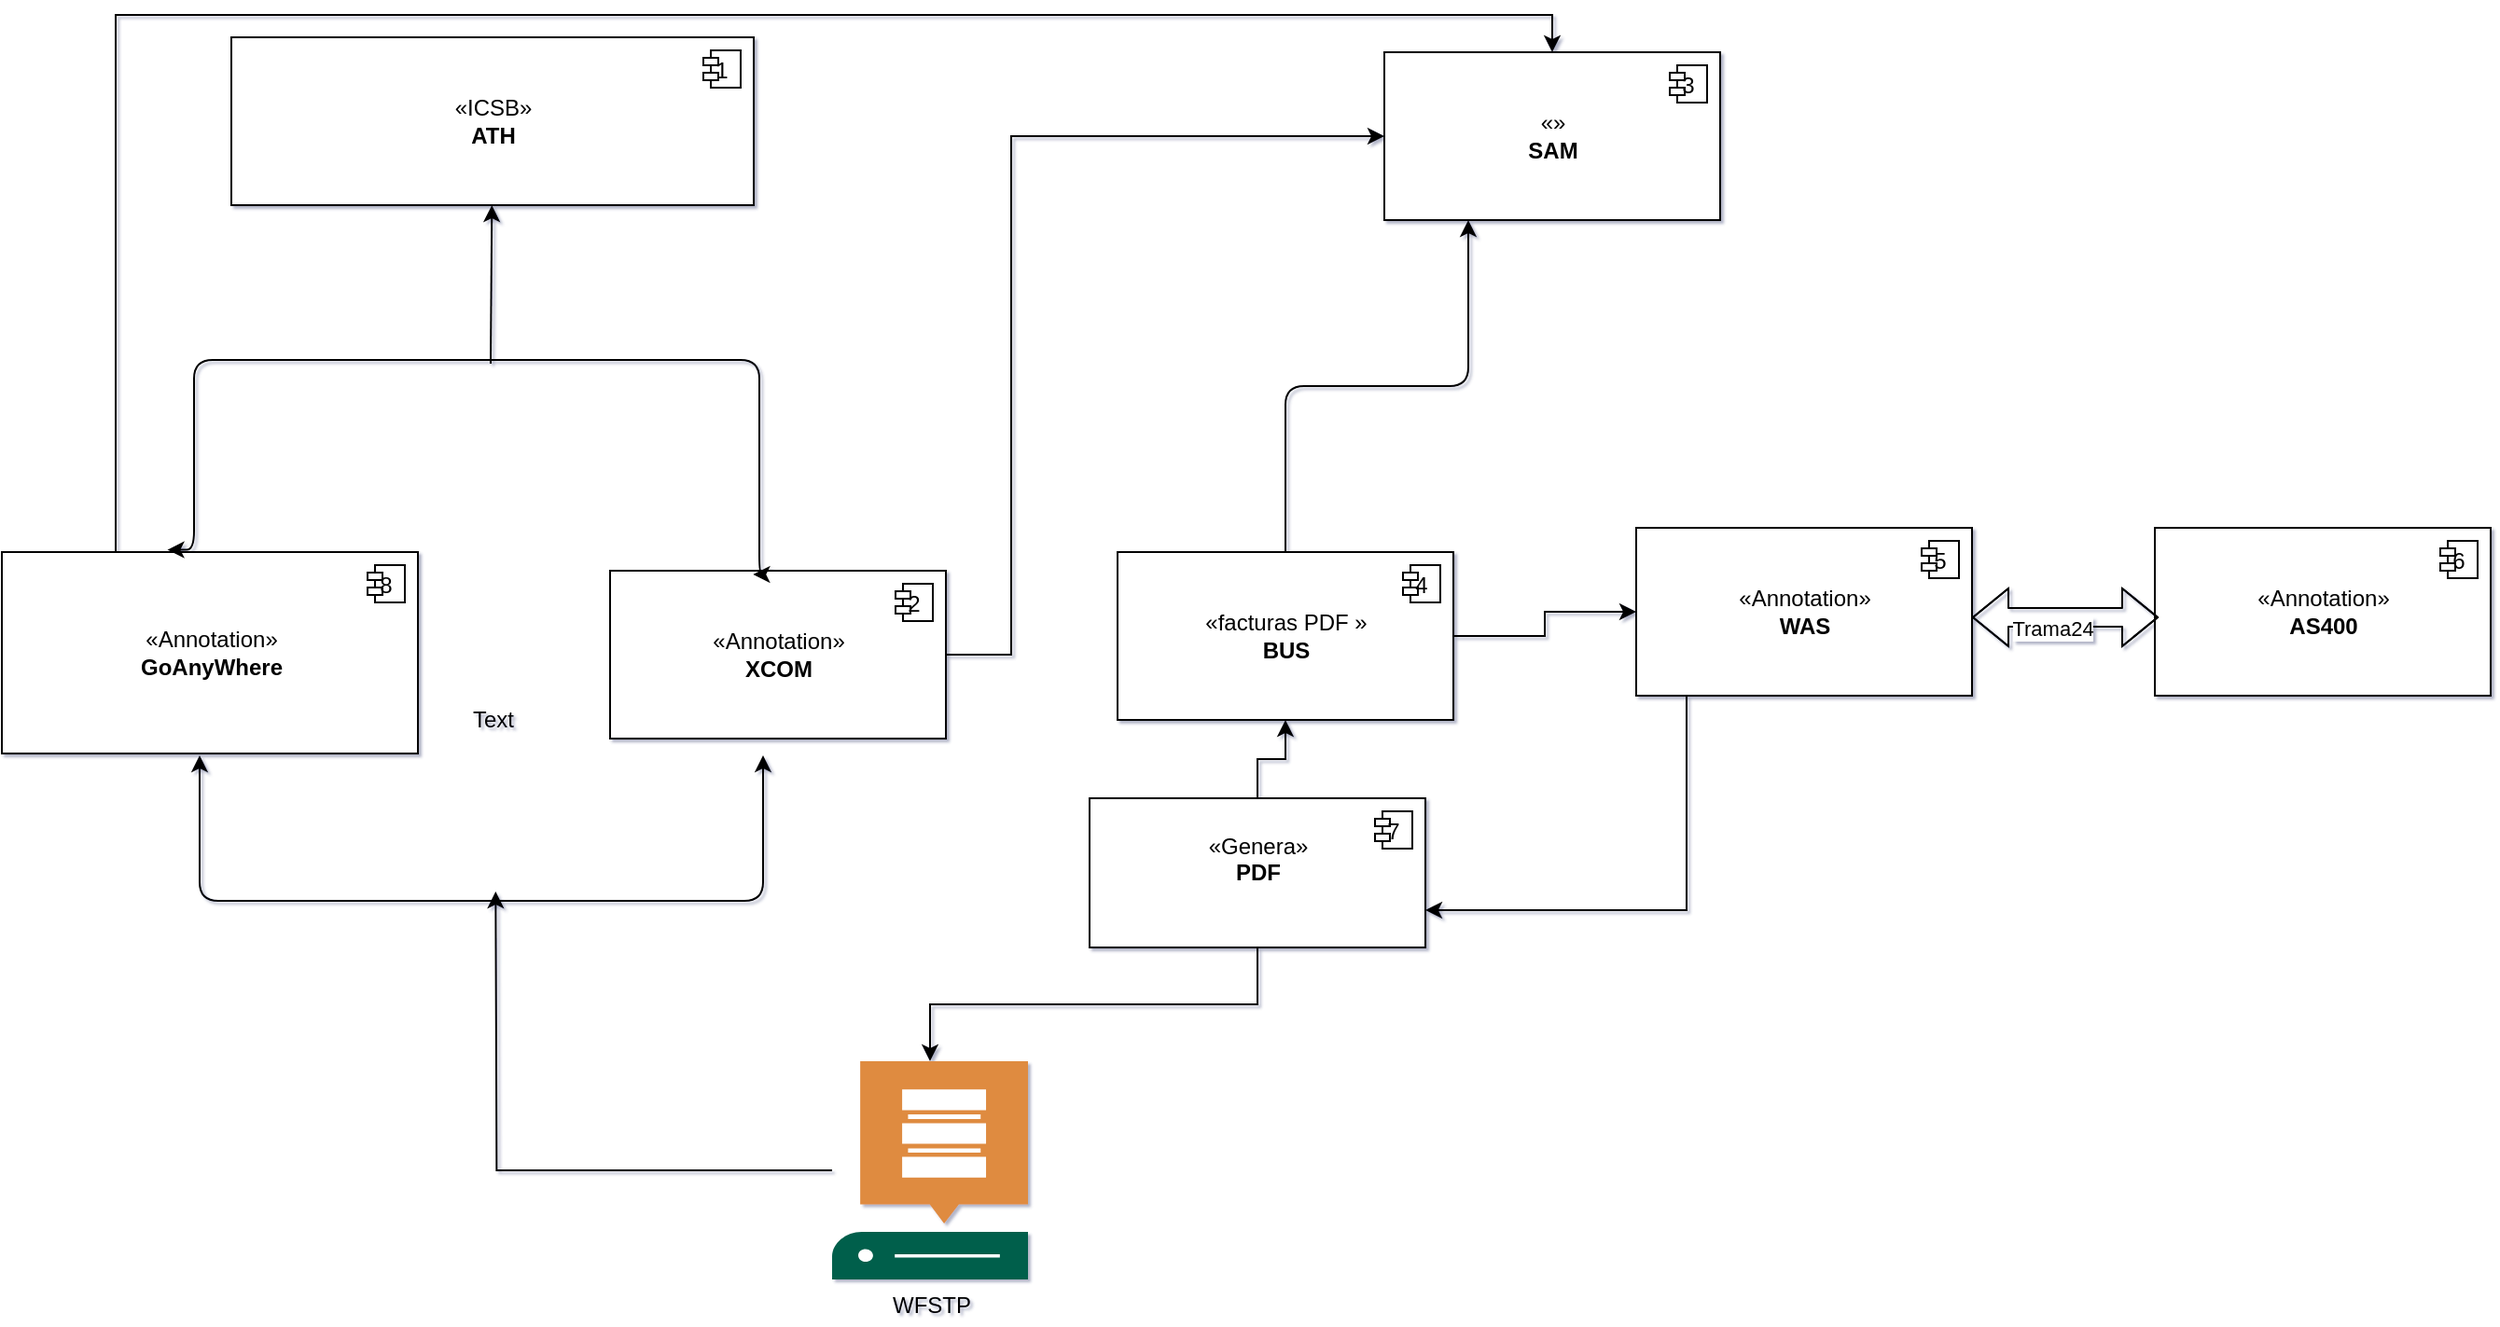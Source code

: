 <mxfile version="14.7.2" type="github">
  <diagram id="kgpKYQtTHZ0yAKxKKP6v" name="Page-1">
    <mxGraphModel dx="2435" dy="1755" grid="0" gridSize="10" guides="1" tooltips="1" connect="1" arrows="1" fold="1" page="1" pageScale="1" pageWidth="850" pageHeight="1100" background="none" math="0" shadow="1">
      <root>
        <mxCell id="0" />
        <mxCell id="1" parent="0" />
        <mxCell id="_PE3ErCwy1nDp8iy9RpN-19" style="edgeStyle=orthogonalEdgeStyle;rounded=0;orthogonalLoop=1;jettySize=auto;html=1;entryX=0;entryY=0.5;entryDx=0;entryDy=0;" edge="1" parent="1" source="iwQhLdn17aUrFQSZAoBG-3" target="iwQhLdn17aUrFQSZAoBG-30">
          <mxGeometry relative="1" as="geometry">
            <Array as="points">
              <mxPoint x="278" y="213" />
              <mxPoint x="278" y="-65" />
            </Array>
          </mxGeometry>
        </mxCell>
        <mxCell id="iwQhLdn17aUrFQSZAoBG-3" value="«Annotation»&lt;br&gt;&lt;b&gt;XCOM&lt;/b&gt;" style="html=1;dropTarget=0;" parent="1" vertex="1">
          <mxGeometry x="63" y="168" width="180" height="90" as="geometry" />
        </mxCell>
        <mxCell id="iwQhLdn17aUrFQSZAoBG-4" value="2" style="shape=module;jettyWidth=8;jettyHeight=4;" parent="iwQhLdn17aUrFQSZAoBG-3" vertex="1">
          <mxGeometry x="1" width="20" height="20" relative="1" as="geometry">
            <mxPoint x="-27" y="7" as="offset" />
          </mxGeometry>
        </mxCell>
        <mxCell id="iwQhLdn17aUrFQSZAoBG-53" style="edgeStyle=orthogonalEdgeStyle;rounded=0;orthogonalLoop=1;jettySize=auto;html=1;entryX=0.5;entryY=1;entryDx=0;entryDy=0;" parent="1" source="iwQhLdn17aUrFQSZAoBG-16" target="iwQhLdn17aUrFQSZAoBG-19" edge="1">
          <mxGeometry relative="1" as="geometry" />
        </mxCell>
        <mxCell id="iwQhLdn17aUrFQSZAoBG-58" style="edgeStyle=orthogonalEdgeStyle;rounded=0;orthogonalLoop=1;jettySize=auto;html=1;exitX=0.5;exitY=1;exitDx=0;exitDy=0;" parent="1" source="iwQhLdn17aUrFQSZAoBG-16" edge="1" target="_PE3ErCwy1nDp8iy9RpN-22">
          <mxGeometry relative="1" as="geometry">
            <mxPoint x="352" y="480" as="targetPoint" />
          </mxGeometry>
        </mxCell>
        <mxCell id="iwQhLdn17aUrFQSZAoBG-16" value="«Genera»&lt;br&gt;&lt;b&gt;PDF&lt;br&gt;&lt;br&gt;&lt;/b&gt;" style="html=1;dropTarget=0;" parent="1" vertex="1">
          <mxGeometry x="320" y="290" width="180" height="80" as="geometry" />
        </mxCell>
        <mxCell id="iwQhLdn17aUrFQSZAoBG-17" value="7" style="shape=module;jettyWidth=8;jettyHeight=4;" parent="iwQhLdn17aUrFQSZAoBG-16" vertex="1">
          <mxGeometry x="1" width="20" height="20" relative="1" as="geometry">
            <mxPoint x="-27" y="7" as="offset" />
          </mxGeometry>
        </mxCell>
        <mxCell id="iwQhLdn17aUrFQSZAoBG-42" style="edgeStyle=orthogonalEdgeStyle;rounded=0;orthogonalLoop=1;jettySize=auto;html=1;entryX=0;entryY=0.5;entryDx=0;entryDy=0;" parent="1" source="iwQhLdn17aUrFQSZAoBG-19" target="iwQhLdn17aUrFQSZAoBG-38" edge="1">
          <mxGeometry relative="1" as="geometry" />
        </mxCell>
        <mxCell id="_PE3ErCwy1nDp8iy9RpN-29" style="edgeStyle=orthogonalEdgeStyle;rounded=1;orthogonalLoop=1;jettySize=auto;html=1;entryX=0.25;entryY=1;entryDx=0;entryDy=0;" edge="1" parent="1" source="iwQhLdn17aUrFQSZAoBG-19" target="iwQhLdn17aUrFQSZAoBG-30">
          <mxGeometry relative="1" as="geometry" />
        </mxCell>
        <mxCell id="iwQhLdn17aUrFQSZAoBG-19" value="«facturas PDF »&lt;br&gt;&lt;b&gt;BUS&lt;/b&gt;" style="html=1;dropTarget=0;" parent="1" vertex="1">
          <mxGeometry x="335" y="158" width="180" height="90" as="geometry" />
        </mxCell>
        <mxCell id="iwQhLdn17aUrFQSZAoBG-20" value="4" style="shape=module;jettyWidth=8;jettyHeight=4;" parent="iwQhLdn17aUrFQSZAoBG-19" vertex="1">
          <mxGeometry x="1" width="20" height="20" relative="1" as="geometry">
            <mxPoint x="-27" y="7" as="offset" />
          </mxGeometry>
        </mxCell>
        <mxCell id="iwQhLdn17aUrFQSZAoBG-21" value="«ICSB»&lt;br&gt;&lt;b&gt;ATH&lt;/b&gt;" style="html=1;dropTarget=0;" parent="1" vertex="1">
          <mxGeometry x="-140" y="-118" width="280" height="90" as="geometry" />
        </mxCell>
        <mxCell id="iwQhLdn17aUrFQSZAoBG-22" value="1" style="shape=module;jettyWidth=8;jettyHeight=4;" parent="iwQhLdn17aUrFQSZAoBG-21" vertex="1">
          <mxGeometry x="1" width="20" height="20" relative="1" as="geometry">
            <mxPoint x="-27" y="7" as="offset" />
          </mxGeometry>
        </mxCell>
        <mxCell id="_PE3ErCwy1nDp8iy9RpN-26" style="edgeStyle=orthogonalEdgeStyle;rounded=0;orthogonalLoop=1;jettySize=auto;html=1;entryX=0.5;entryY=0;entryDx=0;entryDy=0;" edge="1" parent="1" source="iwQhLdn17aUrFQSZAoBG-25" target="iwQhLdn17aUrFQSZAoBG-30">
          <mxGeometry relative="1" as="geometry">
            <Array as="points">
              <mxPoint x="-202" y="-130" />
              <mxPoint x="568" y="-130" />
            </Array>
          </mxGeometry>
        </mxCell>
        <mxCell id="iwQhLdn17aUrFQSZAoBG-25" value="«Annotation»&lt;br&gt;&lt;b&gt;GoAnyWhere&lt;/b&gt;" style="html=1;dropTarget=0;" parent="1" vertex="1">
          <mxGeometry x="-263" y="158" width="223" height="108" as="geometry" />
        </mxCell>
        <mxCell id="iwQhLdn17aUrFQSZAoBG-26" value="8" style="shape=module;jettyWidth=8;jettyHeight=4;" parent="iwQhLdn17aUrFQSZAoBG-25" vertex="1">
          <mxGeometry x="1" width="20" height="20" relative="1" as="geometry">
            <mxPoint x="-27" y="7" as="offset" />
          </mxGeometry>
        </mxCell>
        <mxCell id="iwQhLdn17aUrFQSZAoBG-30" value="«»&lt;br&gt;&lt;b&gt;SAM&lt;/b&gt;" style="html=1;dropTarget=0;" parent="1" vertex="1">
          <mxGeometry x="478" y="-110" width="180" height="90" as="geometry" />
        </mxCell>
        <mxCell id="iwQhLdn17aUrFQSZAoBG-31" value="3" style="shape=module;jettyWidth=8;jettyHeight=4;" parent="iwQhLdn17aUrFQSZAoBG-30" vertex="1">
          <mxGeometry x="1" width="20" height="20" relative="1" as="geometry">
            <mxPoint x="-27" y="7" as="offset" />
          </mxGeometry>
        </mxCell>
        <mxCell id="iwQhLdn17aUrFQSZAoBG-57" style="edgeStyle=orthogonalEdgeStyle;rounded=0;orthogonalLoop=1;jettySize=auto;html=1;entryX=1;entryY=0.75;entryDx=0;entryDy=0;" parent="1" source="iwQhLdn17aUrFQSZAoBG-38" target="iwQhLdn17aUrFQSZAoBG-16" edge="1">
          <mxGeometry relative="1" as="geometry">
            <mxPoint x="580" y="360" as="targetPoint" />
            <Array as="points">
              <mxPoint x="640" y="350" />
            </Array>
          </mxGeometry>
        </mxCell>
        <mxCell id="iwQhLdn17aUrFQSZAoBG-38" value="«Annotation»&lt;br&gt;&lt;b&gt;WAS&lt;/b&gt;" style="html=1;dropTarget=0;" parent="1" vertex="1">
          <mxGeometry x="613" y="145" width="180" height="90" as="geometry" />
        </mxCell>
        <mxCell id="iwQhLdn17aUrFQSZAoBG-39" value="5" style="shape=module;jettyWidth=8;jettyHeight=4;" parent="iwQhLdn17aUrFQSZAoBG-38" vertex="1">
          <mxGeometry x="1" width="20" height="20" relative="1" as="geometry">
            <mxPoint x="-27" y="7" as="offset" />
          </mxGeometry>
        </mxCell>
        <mxCell id="iwQhLdn17aUrFQSZAoBG-40" value="«Annotation»&lt;br&gt;&lt;b&gt;AS400&lt;/b&gt;" style="html=1;dropTarget=0;" parent="1" vertex="1">
          <mxGeometry x="891" y="145" width="180" height="90" as="geometry" />
        </mxCell>
        <mxCell id="iwQhLdn17aUrFQSZAoBG-41" value="6" style="shape=module;jettyWidth=8;jettyHeight=4;" parent="iwQhLdn17aUrFQSZAoBG-40" vertex="1">
          <mxGeometry x="1" width="20" height="20" relative="1" as="geometry">
            <mxPoint x="-27" y="7" as="offset" />
          </mxGeometry>
        </mxCell>
        <mxCell id="iwQhLdn17aUrFQSZAoBG-50" value="" style="shape=flexArrow;endArrow=classic;startArrow=classic;html=1;" parent="1" edge="1">
          <mxGeometry width="100" height="100" relative="1" as="geometry">
            <mxPoint x="793" y="193" as="sourcePoint" />
            <mxPoint x="893" y="193" as="targetPoint" />
            <Array as="points">
              <mxPoint x="853" y="193" />
            </Array>
          </mxGeometry>
        </mxCell>
        <mxCell id="iwQhLdn17aUrFQSZAoBG-64" value="Trama24" style="edgeLabel;html=1;align=center;verticalAlign=middle;resizable=0;points=[];" parent="iwQhLdn17aUrFQSZAoBG-50" vertex="1" connectable="0">
          <mxGeometry x="-0.148" y="-6" relative="1" as="geometry">
            <mxPoint as="offset" />
          </mxGeometry>
        </mxCell>
        <mxCell id="_PE3ErCwy1nDp8iy9RpN-6" value="Text" style="text;html=1;align=center;verticalAlign=middle;resizable=0;points=[];autosize=1;strokeColor=none;" vertex="1" parent="1">
          <mxGeometry x="-20" y="238" width="40" height="20" as="geometry" />
        </mxCell>
        <mxCell id="_PE3ErCwy1nDp8iy9RpN-8" value="" style="endArrow=classic;startArrow=classic;html=1;edgeStyle=orthogonalEdgeStyle;" edge="1" parent="1">
          <mxGeometry width="50" height="50" relative="1" as="geometry">
            <mxPoint x="145" y="267" as="sourcePoint" />
            <mxPoint x="-157" y="267" as="targetPoint" />
            <Array as="points">
              <mxPoint x="145" y="345" />
              <mxPoint x="-157" y="345" />
            </Array>
          </mxGeometry>
        </mxCell>
        <mxCell id="_PE3ErCwy1nDp8iy9RpN-13" value="" style="endArrow=classic;startArrow=classic;html=1;rounded=1;entryX=0.398;entryY=-0.011;entryDx=0;entryDy=0;entryPerimeter=0;edgeStyle=orthogonalEdgeStyle;exitX=0.426;exitY=0.022;exitDx=0;exitDy=0;exitPerimeter=0;" edge="1" parent="1" source="iwQhLdn17aUrFQSZAoBG-3" target="iwQhLdn17aUrFQSZAoBG-25">
          <mxGeometry width="50" height="50" relative="1" as="geometry">
            <mxPoint x="143" y="91" as="sourcePoint" />
            <mxPoint x="-164" y="91" as="targetPoint" />
            <Array as="points">
              <mxPoint x="143" y="170" />
              <mxPoint x="143" y="55" />
              <mxPoint x="-160" y="55" />
            </Array>
          </mxGeometry>
        </mxCell>
        <mxCell id="_PE3ErCwy1nDp8iy9RpN-17" value="" style="endArrow=classic;html=1;" edge="1" parent="1" target="iwQhLdn17aUrFQSZAoBG-21">
          <mxGeometry width="50" height="50" relative="1" as="geometry">
            <mxPoint x="-1" y="57" as="sourcePoint" />
            <mxPoint x="-1.83" y="27" as="targetPoint" />
            <Array as="points" />
          </mxGeometry>
        </mxCell>
        <mxCell id="_PE3ErCwy1nDp8iy9RpN-25" style="edgeStyle=orthogonalEdgeStyle;rounded=0;orthogonalLoop=1;jettySize=auto;html=1;" edge="1" parent="1" source="_PE3ErCwy1nDp8iy9RpN-22">
          <mxGeometry relative="1" as="geometry">
            <mxPoint x="1.667" y="340" as="targetPoint" />
          </mxGeometry>
        </mxCell>
        <mxCell id="_PE3ErCwy1nDp8iy9RpN-22" value="WFSTP" style="pointerEvents=1;shadow=0;dashed=0;html=1;strokeColor=none;fillColor=#005F4B;labelPosition=center;verticalLabelPosition=bottom;verticalAlign=top;align=center;outlineConnect=0;shape=mxgraph.veeam2.repository_server;" vertex="1" parent="1">
          <mxGeometry x="182" y="431" width="105" height="117" as="geometry" />
        </mxCell>
      </root>
    </mxGraphModel>
  </diagram>
</mxfile>
